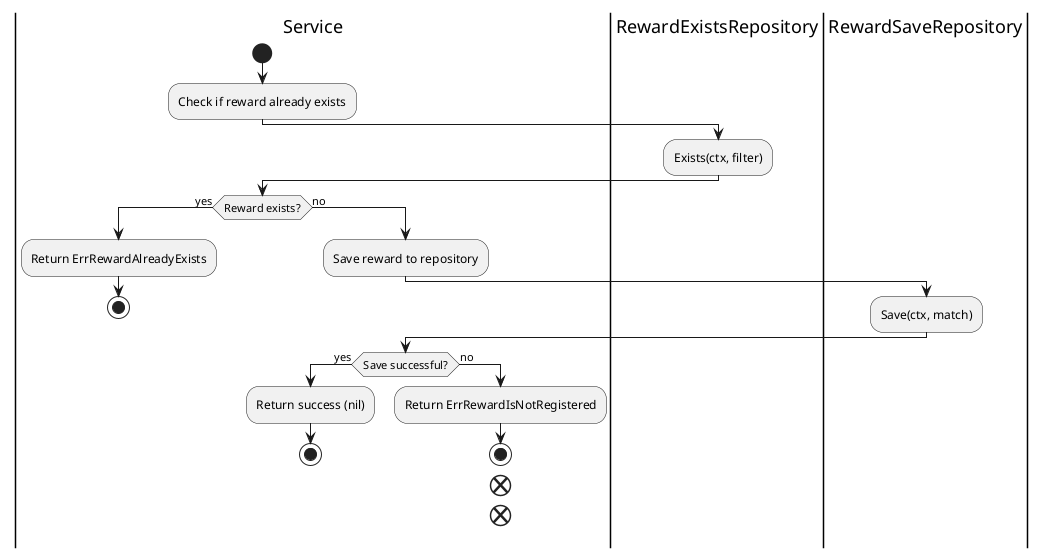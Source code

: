 @startuml
|Service|
start
:Check if reward already exists;
|RewardExistsRepository|
:Exists(ctx, filter);
|Service|
if (Reward exists?) then (yes)
  :Return ErrRewardAlreadyExists;
  stop
else (no)
  :Save reward to repository;
|RewardSaveRepository|
:Save(ctx, match);
|Service|
if (Save successful?) then (yes)
  :Return success (nil);
  stop
else (no)
  :Return ErrRewardIsNotRegistered;
  stop
end
end
@enduml
